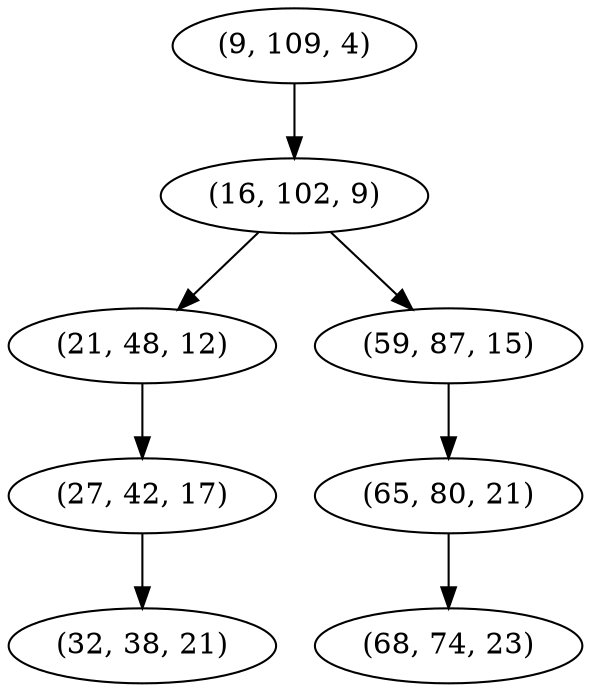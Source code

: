 digraph tree {
    "(9, 109, 4)";
    "(16, 102, 9)";
    "(21, 48, 12)";
    "(27, 42, 17)";
    "(32, 38, 21)";
    "(59, 87, 15)";
    "(65, 80, 21)";
    "(68, 74, 23)";
    "(9, 109, 4)" -> "(16, 102, 9)";
    "(16, 102, 9)" -> "(21, 48, 12)";
    "(16, 102, 9)" -> "(59, 87, 15)";
    "(21, 48, 12)" -> "(27, 42, 17)";
    "(27, 42, 17)" -> "(32, 38, 21)";
    "(59, 87, 15)" -> "(65, 80, 21)";
    "(65, 80, 21)" -> "(68, 74, 23)";
}

